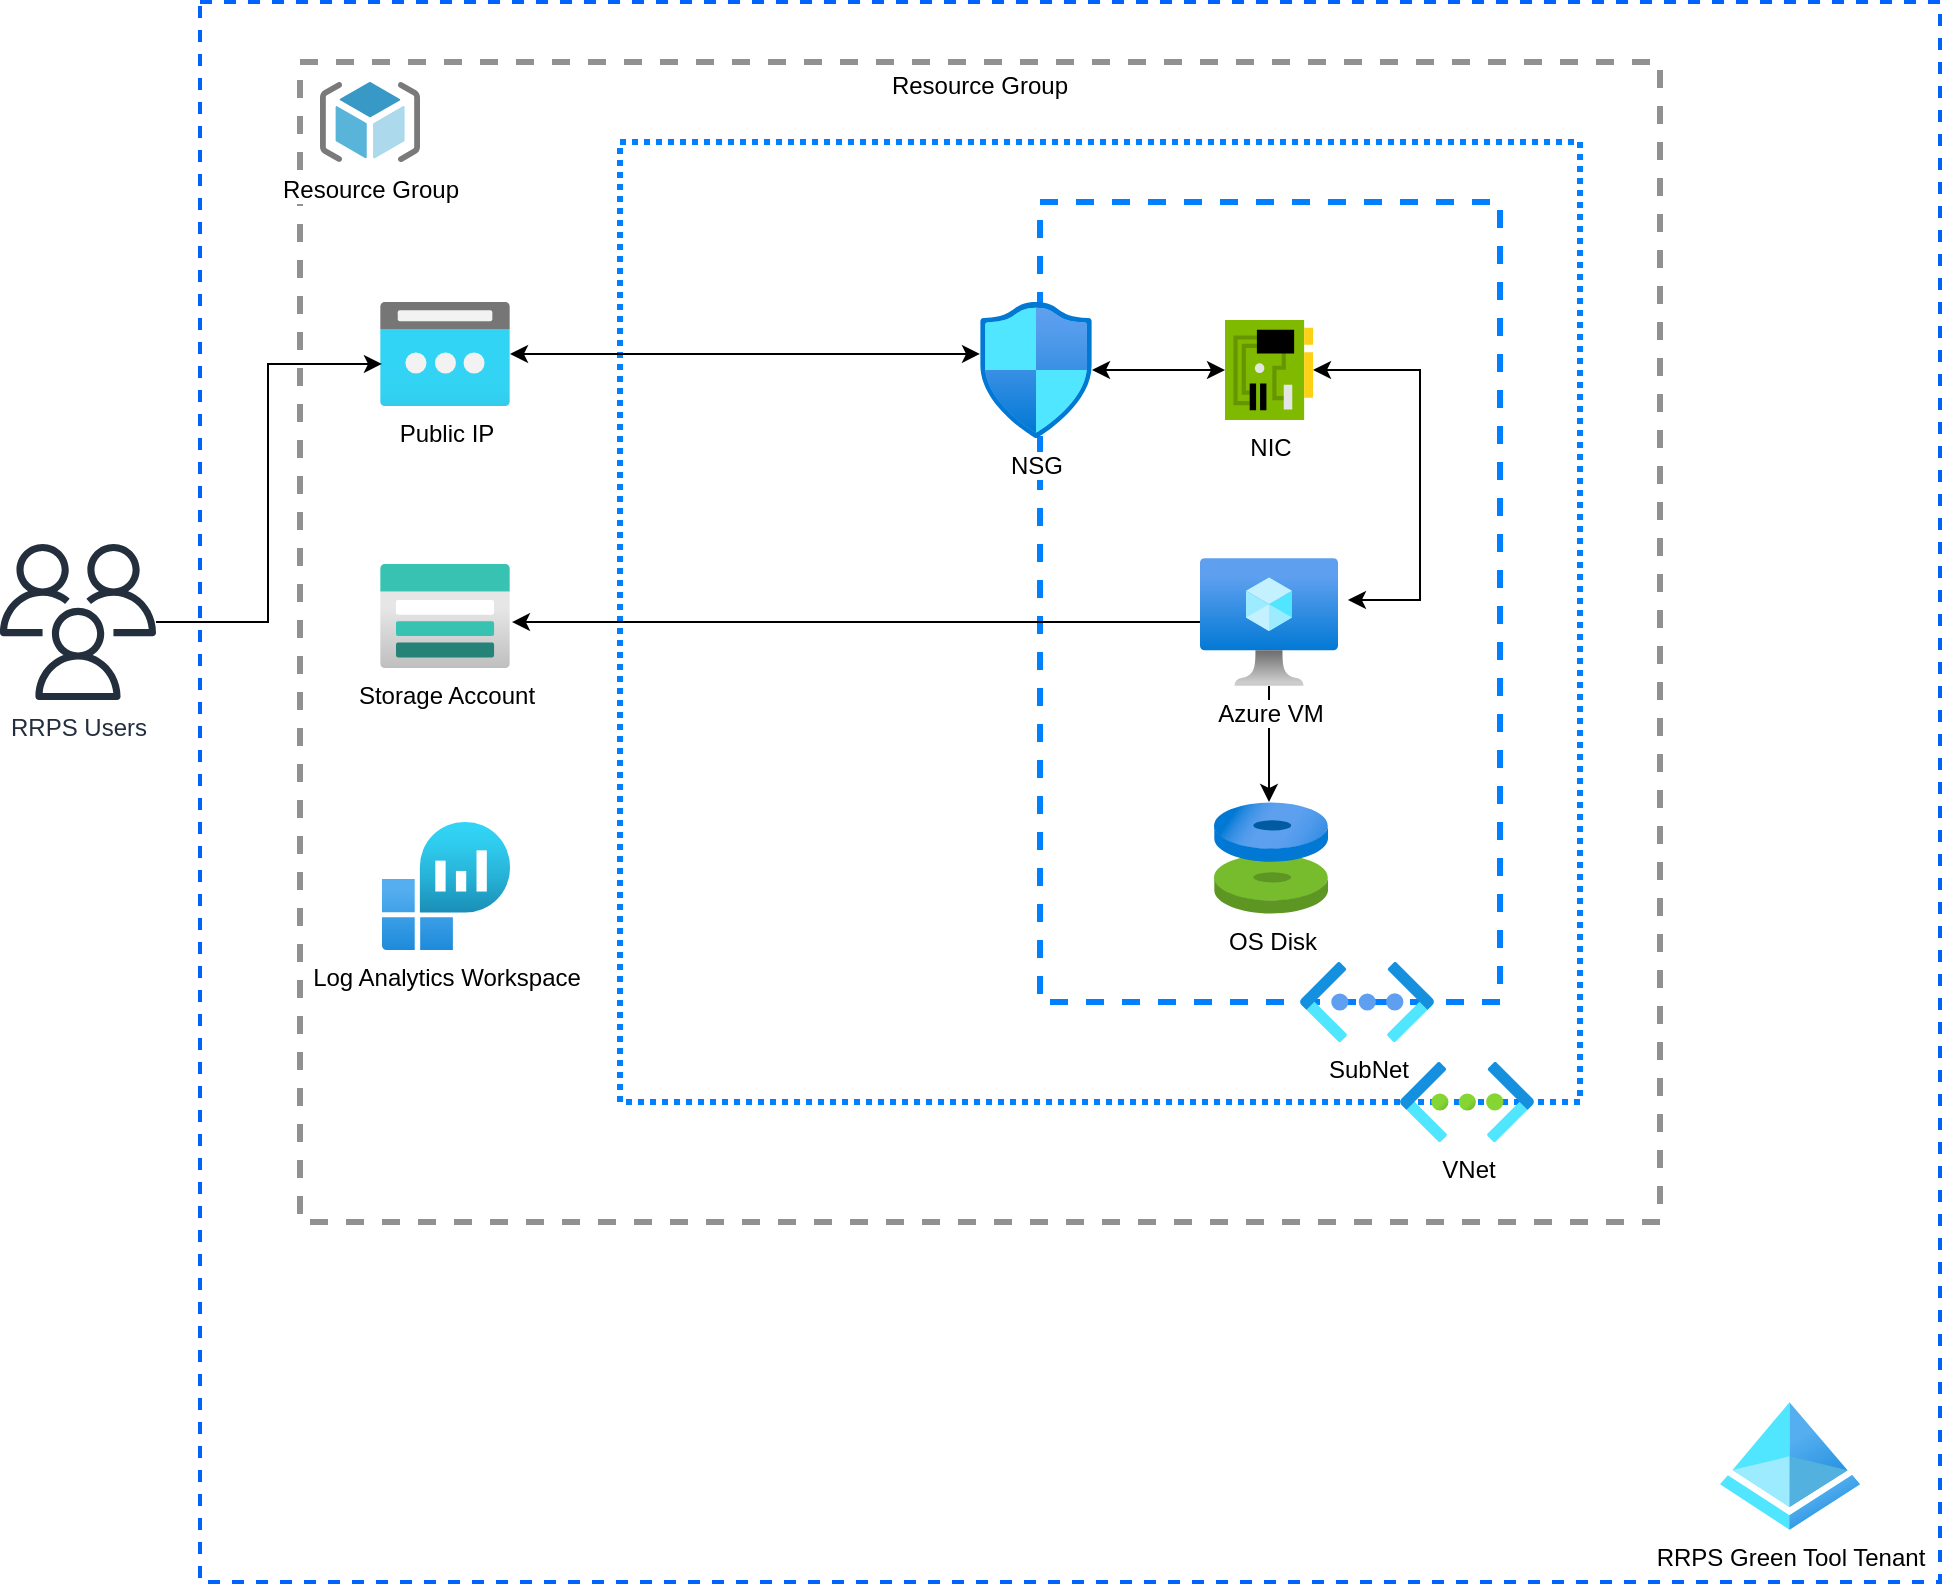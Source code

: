 <mxfile version="21.3.7" type="github">
  <diagram name="Page-1" id="jDce8scgvmzufm7AibR3">
    <mxGraphModel dx="1379" dy="1888" grid="1" gridSize="10" guides="1" tooltips="1" connect="1" arrows="1" fold="1" page="1" pageScale="1" pageWidth="850" pageHeight="1100" math="0" shadow="0">
      <root>
        <mxCell id="0" />
        <mxCell id="1" parent="0" />
        <mxCell id="SZ6gh_-ZwNqObU2pIC5D-3" value="" style="rounded=0;whiteSpace=wrap;html=1;strokeColor=#0062ff;dashed=1;strokeWidth=2;" vertex="1" parent="1">
          <mxGeometry x="110" y="-30" width="870" height="790" as="geometry" />
        </mxCell>
        <mxCell id="gqjCp5_v7W5h1C-Nc97L-10" value="Resource Group" style="fontStyle=0;verticalAlign=top;align=center;spacingTop=-2;fillColor=none;rounded=0;whiteSpace=wrap;html=1;strokeColor=#919191;strokeWidth=3;container=1;collapsible=0;expand=0;recursiveResize=0;dashed=1;" parent="1" vertex="1">
          <mxGeometry x="160" width="680" height="580" as="geometry" />
        </mxCell>
        <mxCell id="gqjCp5_v7W5h1C-Nc97L-11" value="Resource Group&lt;br&gt;" style="image;sketch=0;aspect=fixed;html=1;points=[];align=center;fontSize=12;image=img/lib/mscae/ResourceGroup.svg;" parent="gqjCp5_v7W5h1C-Nc97L-10" vertex="1">
          <mxGeometry x="10" y="10" width="50" height="40" as="geometry" />
        </mxCell>
        <mxCell id="gqjCp5_v7W5h1C-Nc97L-9" value="Public IP" style="image;aspect=fixed;html=1;points=[];align=center;fontSize=12;image=img/lib/azure2/networking/Public_IP_Addresses.svg;" parent="gqjCp5_v7W5h1C-Nc97L-10" vertex="1">
          <mxGeometry x="40" y="120" width="65" height="52" as="geometry" />
        </mxCell>
        <mxCell id="gqjCp5_v7W5h1C-Nc97L-8" value="Storage Account" style="image;aspect=fixed;html=1;points=[];align=center;fontSize=12;image=img/lib/azure2/storage/Storage_Accounts.svg;" parent="gqjCp5_v7W5h1C-Nc97L-10" vertex="1">
          <mxGeometry x="40" y="251" width="65" height="52" as="geometry" />
        </mxCell>
        <mxCell id="SZ6gh_-ZwNqObU2pIC5D-1" value="Log Analytics Workspace" style="image;aspect=fixed;html=1;points=[];align=center;fontSize=12;image=img/lib/azure2/analytics/Log_Analytics_Workspaces.svg;" vertex="1" parent="gqjCp5_v7W5h1C-Nc97L-10">
          <mxGeometry x="41" y="380" width="64" height="64" as="geometry" />
        </mxCell>
        <mxCell id="gqjCp5_v7W5h1C-Nc97L-2" value="" style="rounded=0;whiteSpace=wrap;html=1;dashed=1;strokeColor=#007FFF;dashPattern=1 1;strokeWidth=3;" parent="1" vertex="1">
          <mxGeometry x="320" y="40" width="480" height="480" as="geometry" />
        </mxCell>
        <mxCell id="gqjCp5_v7W5h1C-Nc97L-1" value="VNet" style="image;aspect=fixed;html=1;points=[];align=center;fontSize=12;image=img/lib/azure2/networking/Virtual_Networks.svg;" parent="1" vertex="1">
          <mxGeometry x="710" y="500" width="67" height="40" as="geometry" />
        </mxCell>
        <mxCell id="gqjCp5_v7W5h1C-Nc97L-3" value="" style="rounded=0;whiteSpace=wrap;html=1;dashed=1;strokeWidth=3;strokeColor=#007FFF;" parent="1" vertex="1">
          <mxGeometry x="530" y="70" width="230" height="400" as="geometry" />
        </mxCell>
        <mxCell id="gqjCp5_v7W5h1C-Nc97L-4" value="SubNet" style="image;aspect=fixed;html=1;points=[];align=center;fontSize=12;image=img/lib/azure2/networking/Virtual_Networks_Classic.svg;" parent="1" vertex="1">
          <mxGeometry x="660" y="450" width="67" height="40" as="geometry" />
        </mxCell>
        <mxCell id="gqjCp5_v7W5h1C-Nc97L-16" style="edgeStyle=orthogonalEdgeStyle;rounded=0;orthogonalLoop=1;jettySize=auto;html=1;endArrow=classic;endFill=1;startArrow=classic;startFill=1;" parent="1" source="gqjCp5_v7W5h1C-Nc97L-5" target="gqjCp5_v7W5h1C-Nc97L-6" edge="1">
          <mxGeometry relative="1" as="geometry" />
        </mxCell>
        <mxCell id="gqjCp5_v7W5h1C-Nc97L-5" value="NSG" style="image;aspect=fixed;html=1;points=[];align=center;fontSize=12;image=img/lib/azure2/networking/Network_Security_Groups.svg;" parent="1" vertex="1">
          <mxGeometry x="500" y="120" width="56.0" height="68" as="geometry" />
        </mxCell>
        <mxCell id="gqjCp5_v7W5h1C-Nc97L-19" style="edgeStyle=orthogonalEdgeStyle;rounded=0;orthogonalLoop=1;jettySize=auto;html=1;entryX=1.072;entryY=0.328;entryDx=0;entryDy=0;entryPerimeter=0;startArrow=classic;startFill=1;" parent="1" source="gqjCp5_v7W5h1C-Nc97L-6" target="gqjCp5_v7W5h1C-Nc97L-7" edge="1">
          <mxGeometry relative="1" as="geometry">
            <Array as="points">
              <mxPoint x="720" y="154" />
              <mxPoint x="720" y="269" />
            </Array>
          </mxGeometry>
        </mxCell>
        <mxCell id="gqjCp5_v7W5h1C-Nc97L-6" value="NIC" style="image;sketch=0;aspect=fixed;html=1;points=[];align=center;fontSize=12;image=img/lib/mscae/NetworkInterfaceCard.svg;" parent="1" vertex="1">
          <mxGeometry x="622.5" y="129" width="44" height="50" as="geometry" />
        </mxCell>
        <mxCell id="gqjCp5_v7W5h1C-Nc97L-20" style="edgeStyle=orthogonalEdgeStyle;rounded=0;orthogonalLoop=1;jettySize=auto;html=1;entryX=1.015;entryY=0.558;entryDx=0;entryDy=0;entryPerimeter=0;" parent="1" source="gqjCp5_v7W5h1C-Nc97L-7" target="gqjCp5_v7W5h1C-Nc97L-8" edge="1">
          <mxGeometry relative="1" as="geometry" />
        </mxCell>
        <mxCell id="DV0cyHFrsDw_7jXr6CKG-2" style="edgeStyle=orthogonalEdgeStyle;rounded=0;orthogonalLoop=1;jettySize=auto;html=1;" parent="1" source="gqjCp5_v7W5h1C-Nc97L-7" target="DV0cyHFrsDw_7jXr6CKG-1" edge="1">
          <mxGeometry relative="1" as="geometry">
            <Array as="points">
              <mxPoint x="645" y="370" />
              <mxPoint x="645" y="370" />
            </Array>
          </mxGeometry>
        </mxCell>
        <mxCell id="gqjCp5_v7W5h1C-Nc97L-7" value="Azure VM&lt;br&gt;" style="image;aspect=fixed;html=1;points=[];align=center;fontSize=12;image=img/lib/azure2/compute/Virtual_Machine.svg;" parent="1" vertex="1">
          <mxGeometry x="610" y="248" width="69" height="64" as="geometry" />
        </mxCell>
        <mxCell id="gqjCp5_v7W5h1C-Nc97L-13" style="edgeStyle=orthogonalEdgeStyle;rounded=0;orthogonalLoop=1;jettySize=auto;html=1;entryX=0.015;entryY=0.596;entryDx=0;entryDy=0;entryPerimeter=0;" parent="1" source="gqjCp5_v7W5h1C-Nc97L-12" target="gqjCp5_v7W5h1C-Nc97L-9" edge="1">
          <mxGeometry relative="1" as="geometry" />
        </mxCell>
        <mxCell id="gqjCp5_v7W5h1C-Nc97L-12" value="RRPS Users" style="sketch=0;outlineConnect=0;fontColor=#232F3E;gradientColor=none;fillColor=#232F3D;strokeColor=none;dashed=0;verticalLabelPosition=bottom;verticalAlign=top;align=center;html=1;fontSize=12;fontStyle=0;aspect=fixed;pointerEvents=1;shape=mxgraph.aws4.users;" parent="1" vertex="1">
          <mxGeometry x="10" y="241" width="78" height="78" as="geometry" />
        </mxCell>
        <mxCell id="gqjCp5_v7W5h1C-Nc97L-14" style="edgeStyle=orthogonalEdgeStyle;rounded=0;orthogonalLoop=1;jettySize=auto;html=1;entryX=0;entryY=0.382;entryDx=0;entryDy=0;entryPerimeter=0;startArrow=classic;startFill=1;" parent="1" source="gqjCp5_v7W5h1C-Nc97L-9" target="gqjCp5_v7W5h1C-Nc97L-5" edge="1">
          <mxGeometry relative="1" as="geometry" />
        </mxCell>
        <mxCell id="DV0cyHFrsDw_7jXr6CKG-1" value="OS Disk&lt;br&gt;" style="image;aspect=fixed;html=1;points=[];align=center;fontSize=12;image=img/lib/azure2/compute/Disks.svg;" parent="1" vertex="1">
          <mxGeometry x="617" y="370" width="57.0" height="56.0" as="geometry" />
        </mxCell>
        <mxCell id="SZ6gh_-ZwNqObU2pIC5D-5" value="RRPS Green Tool Tenant" style="image;aspect=fixed;html=1;points=[];align=center;fontSize=12;image=img/lib/azure2/identity/Azure_Active_Directory.svg;" vertex="1" parent="1">
          <mxGeometry x="870" y="670" width="70" height="64" as="geometry" />
        </mxCell>
      </root>
    </mxGraphModel>
  </diagram>
</mxfile>
